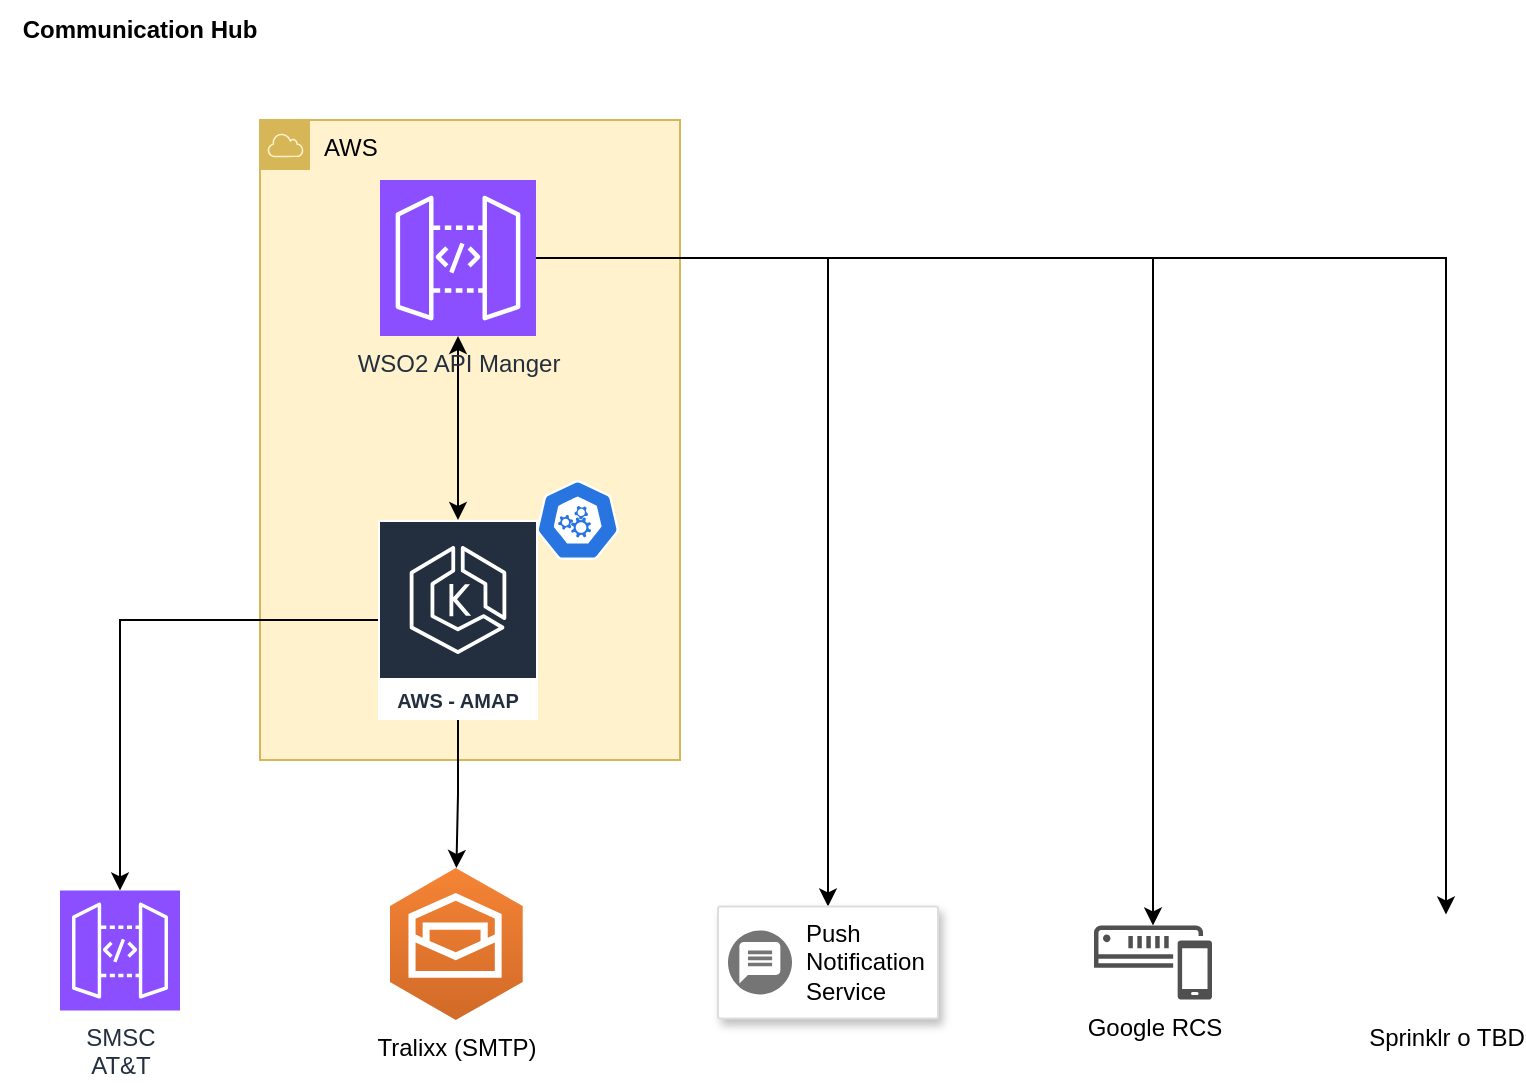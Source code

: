 <mxfile version="24.4.10" type="github" pages="2">
  <diagram name="AMAP" id="VNq9uEKA-FmvZrXafFe-">
    <mxGraphModel dx="1235" dy="664" grid="1" gridSize="10" guides="1" tooltips="1" connect="1" arrows="1" fold="1" page="1" pageScale="1" pageWidth="827" pageHeight="1169" math="0" shadow="0">
      <root>
        <mxCell id="0" />
        <mxCell id="1" parent="0" />
        <mxCell id="RSIFVudIz0YvqbiOfcaw-21" value="AWS&amp;nbsp;" style="sketch=0;outlineConnect=0;html=1;whiteSpace=wrap;fontSize=12;fontStyle=0;shape=mxgraph.aws4.group;grIcon=mxgraph.aws4.group_aws_cloud;strokeColor=#d6b656;fillColor=#fff2cc;verticalAlign=top;align=left;spacingLeft=30;dashed=0;" parent="1" vertex="1">
          <mxGeometry x="310" y="110" width="210" height="320" as="geometry" />
        </mxCell>
        <mxCell id="RSIFVudIz0YvqbiOfcaw-4" style="edgeStyle=orthogonalEdgeStyle;rounded=0;orthogonalLoop=1;jettySize=auto;html=1;startArrow=classic;startFill=1;" parent="1" source="RSIFVudIz0YvqbiOfcaw-1" target="RSIFVudIz0YvqbiOfcaw-3" edge="1">
          <mxGeometry relative="1" as="geometry" />
        </mxCell>
        <mxCell id="RSIFVudIz0YvqbiOfcaw-1" value="WSO2 API Manger" style="sketch=0;points=[[0,0,0],[0.25,0,0],[0.5,0,0],[0.75,0,0],[1,0,0],[0,1,0],[0.25,1,0],[0.5,1,0],[0.75,1,0],[1,1,0],[0,0.25,0],[0,0.5,0],[0,0.75,0],[1,0.25,0],[1,0.5,0],[1,0.75,0]];outlineConnect=0;fontColor=#232F3E;fillColor=#8C4FFF;strokeColor=#ffffff;dashed=0;verticalLabelPosition=bottom;verticalAlign=top;align=center;html=1;fontSize=12;fontStyle=0;aspect=fixed;shape=mxgraph.aws4.resourceIcon;resIcon=mxgraph.aws4.api_gateway;" parent="1" vertex="1">
          <mxGeometry x="370" y="140" width="78" height="78" as="geometry" />
        </mxCell>
        <mxCell id="RSIFVudIz0YvqbiOfcaw-7" style="edgeStyle=orthogonalEdgeStyle;rounded=0;orthogonalLoop=1;jettySize=auto;html=1;" parent="1" source="RSIFVudIz0YvqbiOfcaw-3" target="RSIFVudIz0YvqbiOfcaw-6" edge="1">
          <mxGeometry relative="1" as="geometry" />
        </mxCell>
        <mxCell id="RSIFVudIz0YvqbiOfcaw-12" style="edgeStyle=orthogonalEdgeStyle;rounded=0;orthogonalLoop=1;jettySize=auto;html=1;" parent="1" source="RSIFVudIz0YvqbiOfcaw-3" target="RSIFVudIz0YvqbiOfcaw-9" edge="1">
          <mxGeometry relative="1" as="geometry" />
        </mxCell>
        <mxCell id="RSIFVudIz0YvqbiOfcaw-13" style="edgeStyle=orthogonalEdgeStyle;rounded=0;orthogonalLoop=1;jettySize=auto;html=1;" parent="1" source="RSIFVudIz0YvqbiOfcaw-1" target="RSIFVudIz0YvqbiOfcaw-10" edge="1">
          <mxGeometry relative="1" as="geometry" />
        </mxCell>
        <mxCell id="RSIFVudIz0YvqbiOfcaw-17" style="edgeStyle=orthogonalEdgeStyle;rounded=0;orthogonalLoop=1;jettySize=auto;html=1;" parent="1" source="RSIFVudIz0YvqbiOfcaw-1" target="RSIFVudIz0YvqbiOfcaw-16" edge="1">
          <mxGeometry relative="1" as="geometry" />
        </mxCell>
        <mxCell id="RSIFVudIz0YvqbiOfcaw-19" style="edgeStyle=orthogonalEdgeStyle;rounded=0;orthogonalLoop=1;jettySize=auto;html=1;exitX=1;exitY=0.5;exitDx=0;exitDy=0;exitPerimeter=0;" parent="1" source="RSIFVudIz0YvqbiOfcaw-1" target="RSIFVudIz0YvqbiOfcaw-18" edge="1">
          <mxGeometry relative="1" as="geometry" />
        </mxCell>
        <mxCell id="RSIFVudIz0YvqbiOfcaw-3" value="&lt;font style=&quot;font-size: 10px;&quot;&gt;AWS - AMAP&lt;/font&gt;" style="sketch=0;outlineConnect=0;fontColor=#232F3E;gradientColor=none;strokeColor=#ffffff;fillColor=#232F3E;dashed=0;verticalLabelPosition=middle;verticalAlign=bottom;align=center;html=1;whiteSpace=wrap;fontSize=10;fontStyle=1;spacing=3;shape=mxgraph.aws4.productIcon;prIcon=mxgraph.aws4.eks;" parent="1" vertex="1">
          <mxGeometry x="369" y="310" width="80" height="100" as="geometry" />
        </mxCell>
        <mxCell id="RSIFVudIz0YvqbiOfcaw-5" value="" style="aspect=fixed;sketch=0;html=1;dashed=0;whitespace=wrap;fillColor=#2875E2;strokeColor=#ffffff;points=[[0.005,0.63,0],[0.1,0.2,0],[0.9,0.2,0],[0.5,0,0],[0.995,0.63,0],[0.72,0.99,0],[0.5,1,0],[0.28,0.99,0]];shape=mxgraph.kubernetes.icon2;prIcon=api" parent="1" vertex="1">
          <mxGeometry x="448" y="290" width="41.67" height="40" as="geometry" />
        </mxCell>
        <mxCell id="RSIFVudIz0YvqbiOfcaw-6" value="SMSC&lt;div&gt;AT&amp;amp;T&lt;/div&gt;" style="sketch=0;points=[[0,0,0],[0.25,0,0],[0.5,0,0],[0.75,0,0],[1,0,0],[0,1,0],[0.25,1,0],[0.5,1,0],[0.75,1,0],[1,1,0],[0,0.25,0],[0,0.5,0],[0,0.75,0],[1,0.25,0],[1,0.5,0],[1,0.75,0]];outlineConnect=0;fontColor=#232F3E;fillColor=#8C4FFF;strokeColor=#ffffff;dashed=0;verticalLabelPosition=bottom;verticalAlign=top;align=center;html=1;fontSize=12;fontStyle=0;aspect=fixed;shape=mxgraph.aws4.resourceIcon;resIcon=mxgraph.aws4.api_gateway;" parent="1" vertex="1">
          <mxGeometry x="210" y="495.25" width="60" height="60" as="geometry" />
        </mxCell>
        <mxCell id="RSIFVudIz0YvqbiOfcaw-9" value="Tralixx (SMTP)" style="outlineConnect=0;dashed=0;verticalLabelPosition=bottom;verticalAlign=top;align=center;html=1;shape=mxgraph.aws3.workmail;fillColor=#D16A28;gradientColor=#F58435;gradientDirection=north;" parent="1" vertex="1">
          <mxGeometry x="375" y="484" width="66.35" height="76" as="geometry" />
        </mxCell>
        <mxCell id="RSIFVudIz0YvqbiOfcaw-10" value="" style="strokeColor=#dddddd;shadow=1;strokeWidth=1;rounded=1;absoluteArcSize=1;arcSize=2;" parent="1" vertex="1">
          <mxGeometry x="539" y="503.25" width="110" height="56" as="geometry" />
        </mxCell>
        <mxCell id="RSIFVudIz0YvqbiOfcaw-11" value="Push&#xa;Notification&#xa;Service" style="sketch=0;dashed=0;connectable=0;html=1;fillColor=#757575;strokeColor=none;shape=mxgraph.gcp2.push_notification_service;part=1;labelPosition=right;verticalLabelPosition=middle;align=left;verticalAlign=middle;spacingLeft=5;fontSize=12;" parent="RSIFVudIz0YvqbiOfcaw-10" vertex="1">
          <mxGeometry y="0.5" width="32" height="32" relative="1" as="geometry">
            <mxPoint x="5" y="-16" as="offset" />
          </mxGeometry>
        </mxCell>
        <mxCell id="RSIFVudIz0YvqbiOfcaw-16" value="Google RCS" style="sketch=0;pointerEvents=1;shadow=0;dashed=0;html=1;strokeColor=none;fillColor=#505050;labelPosition=center;verticalLabelPosition=bottom;verticalAlign=top;outlineConnect=0;align=center;shape=mxgraph.office.communications.sms_gateway;" parent="1" vertex="1">
          <mxGeometry x="727" y="512.75" width="59" height="37" as="geometry" />
        </mxCell>
        <mxCell id="RSIFVudIz0YvqbiOfcaw-18" value="Sprinklr o TBD" style="shape=image;html=1;verticalAlign=top;verticalLabelPosition=bottom;labelBackgroundColor=#ffffff;imageAspect=0;aspect=fixed;image=https://cdn3.iconfinder.com/data/icons/2018-social-media-logotypes/1000/2018_social_media_popular_app_logo-whatsapp-128.png" parent="1" vertex="1">
          <mxGeometry x="879" y="507.25" width="48" height="48" as="geometry" />
        </mxCell>
        <mxCell id="RSIFVudIz0YvqbiOfcaw-20" value="" style="shape=image;verticalLabelPosition=bottom;labelBackgroundColor=default;verticalAlign=top;aspect=fixed;imageAspect=0;image=https://d31eovcmofbjgi.cloudfront.net/wp-content/uploads/2020/03/API-MANAGER-e1585670045427.png;" parent="1" vertex="1">
          <mxGeometry x="449" y="130" width="145.82" height="44.35" as="geometry" />
        </mxCell>
        <mxCell id="RSIFVudIz0YvqbiOfcaw-22" value="Communication Hub" style="text;html=1;align=center;verticalAlign=middle;whiteSpace=wrap;rounded=0;fontStyle=1" parent="1" vertex="1">
          <mxGeometry x="180" y="50" width="140" height="30" as="geometry" />
        </mxCell>
      </root>
    </mxGraphModel>
  </diagram>
  <diagram name="OCI" id="EIpBdUsNTT5jqfAQI4Gn">
    <mxGraphModel dx="1195" dy="650" grid="1" gridSize="10" guides="1" tooltips="1" connect="1" arrows="1" fold="1" page="1" pageScale="1" pageWidth="1169" pageHeight="827" math="0" shadow="0">
      <root>
        <mxCell id="VA1_CAs89EwJAqesmT9H-0" />
        <mxCell id="VA1_CAs89EwJAqesmT9H-1" parent="VA1_CAs89EwJAqesmT9H-0" />
        <mxCell id="WlkyiADyGSmWSEiYD9BT-27" value="&lt;font color=&quot;#330000&quot;&gt;On-Premise AT&amp;amp;T&lt;/font&gt;" style="sketch=0;outlineConnect=0;html=1;whiteSpace=wrap;fontSize=12;fontStyle=0;shape=mxgraph.aws4.group;grIcon=mxgraph.aws4.group_on_premise;strokeColor=#6c8ebf;fillColor=#dae8fc;verticalAlign=top;align=left;spacingLeft=30;dashed=0;" parent="VA1_CAs89EwJAqesmT9H-1" vertex="1">
          <mxGeometry x="320" y="470" width="410" height="132" as="geometry" />
        </mxCell>
        <mxCell id="WlkyiADyGSmWSEiYD9BT-31" value="Meta" style="sketch=0;outlineConnect=0;html=1;whiteSpace=wrap;fontSize=12;fontStyle=0;shape=mxgraph.aws4.group;grIcon=mxgraph.aws4.group_aws_cloud;strokeColor=#82b366;fillColor=#d5e8d4;verticalAlign=top;align=left;spacingLeft=30;dashed=0;" parent="VA1_CAs89EwJAqesmT9H-1" vertex="1">
          <mxGeometry x="880" y="471" width="160" height="130" as="geometry" />
        </mxCell>
        <mxCell id="VA1_CAs89EwJAqesmT9H-2" value="AWS - AT&amp;amp;T" style="sketch=0;outlineConnect=0;html=1;whiteSpace=wrap;fontSize=12;fontStyle=0;shape=mxgraph.aws4.group;grIcon=mxgraph.aws4.group_aws_cloud;strokeColor=#d6b656;fillColor=#fff2cc;verticalAlign=top;align=left;spacingLeft=30;dashed=0;" parent="VA1_CAs89EwJAqesmT9H-1" vertex="1">
          <mxGeometry x="400" y="50" width="270" height="170" as="geometry" />
        </mxCell>
        <mxCell id="WlkyiADyGSmWSEiYD9BT-34" style="edgeStyle=orthogonalEdgeStyle;rounded=0;orthogonalLoop=1;jettySize=auto;html=1;startArrow=classic;startFill=1;entryX=1;entryY=0.5;entryDx=0;entryDy=0;entryPerimeter=0;" parent="VA1_CAs89EwJAqesmT9H-1" source="WlkyiADyGSmWSEiYD9BT-2" target="VA1_CAs89EwJAqesmT9H-4" edge="1">
          <mxGeometry relative="1" as="geometry">
            <Array as="points">
              <mxPoint x="810" y="140" />
              <mxPoint x="578" y="140" />
            </Array>
          </mxGeometry>
        </mxCell>
        <mxCell id="VA1_CAs89EwJAqesmT9H-4" value="" style="sketch=0;points=[[0,0,0],[0.25,0,0],[0.5,0,0],[0.75,0,0],[1,0,0],[0,1,0],[0.25,1,0],[0.5,1,0],[0.75,1,0],[1,1,0],[0,0.25,0],[0,0.5,0],[0,0.75,0],[1,0.25,0],[1,0.5,0],[1,0.75,0]];outlineConnect=0;fontColor=#232F3E;fillColor=#8C4FFF;strokeColor=#ffffff;dashed=0;verticalLabelPosition=bottom;verticalAlign=top;align=center;html=1;fontSize=12;fontStyle=0;aspect=fixed;shape=mxgraph.aws4.resourceIcon;resIcon=mxgraph.aws4.api_gateway;" parent="VA1_CAs89EwJAqesmT9H-1" vertex="1">
          <mxGeometry x="500" y="98" width="78" height="78" as="geometry" />
        </mxCell>
        <mxCell id="VA1_CAs89EwJAqesmT9H-18" value="" style="shape=image;verticalLabelPosition=bottom;labelBackgroundColor=default;verticalAlign=top;aspect=fixed;imageAspect=0;image=https://d31eovcmofbjgi.cloudfront.net/wp-content/uploads/2020/03/API-MANAGER-e1585670045427.png;clipPath=inset(17.03% 1.33% 14.84% 0%);" parent="VA1_CAs89EwJAqesmT9H-1" vertex="1">
          <mxGeometry x="550" y="190" width="113" height="23.669" as="geometry" />
        </mxCell>
        <mxCell id="VA1_CAs89EwJAqesmT9H-19" value="Communication Hub&lt;div style=&quot;font-size: 16px;&quot;&gt;V 1.0&lt;/div&gt;" style="text;html=1;align=left;verticalAlign=middle;whiteSpace=wrap;rounded=0;fontStyle=1;fontSize=16;" parent="VA1_CAs89EwJAqesmT9H-1" vertex="1">
          <mxGeometry x="40" y="50" width="230" height="30" as="geometry" />
        </mxCell>
        <UserObject label="https://apim.docs.wso2.com/en/4.1.0/reference/connectors/smpp-connector/smpp-inbound-endpoint-example/" link="https://apim.docs.wso2.com/en/4.1.0/reference/connectors/smpp-connector/smpp-inbound-endpoint-example/" id="WlkyiADyGSmWSEiYD9BT-8">
          <mxCell style="text;whiteSpace=wrap;" parent="VA1_CAs89EwJAqesmT9H-1" vertex="1">
            <mxGeometry x="25" y="700" width="750" height="50" as="geometry" />
          </mxCell>
        </UserObject>
        <mxCell id="WlkyiADyGSmWSEiYD9BT-13" value="SMPP" style="shape=module;align=left;spacingLeft=20;align=center;verticalAlign=top;whiteSpace=wrap;html=1;fillColor=#dae8fc;strokeColor=#6c8ebf;" parent="VA1_CAs89EwJAqesmT9H-1" vertex="1">
          <mxGeometry x="350" y="530" width="100" height="50" as="geometry" />
        </mxCell>
        <mxCell id="WlkyiADyGSmWSEiYD9BT-15" style="edgeStyle=orthogonalEdgeStyle;rounded=0;orthogonalLoop=1;jettySize=auto;html=1;startArrow=classic;startFill=1;" parent="VA1_CAs89EwJAqesmT9H-1" source="VA1_CAs89EwJAqesmT9H-4" target="WlkyiADyGSmWSEiYD9BT-25" edge="1">
          <mxGeometry relative="1" as="geometry">
            <mxPoint x="259.75" y="190.24" as="targetPoint" />
          </mxGeometry>
        </mxCell>
        <UserObject label="https://ei.docs.wso2.com/en/latest/micro-integrator/references/connectors/google-firebase-connector/google-firebase-connector-example/" link="https://ei.docs.wso2.com/en/latest/micro-integrator/references/connectors/google-firebase-connector/google-firebase-connector-example/" id="WlkyiADyGSmWSEiYD9BT-19">
          <mxCell style="text;whiteSpace=wrap;" parent="VA1_CAs89EwJAqesmT9H-1" vertex="1">
            <mxGeometry x="24" y="740" width="780" height="50" as="geometry" />
          </mxCell>
        </UserObject>
        <mxCell id="WlkyiADyGSmWSEiYD9BT-26" style="edgeStyle=orthogonalEdgeStyle;rounded=0;orthogonalLoop=1;jettySize=auto;html=1;startArrow=classic;startFill=1;" parent="VA1_CAs89EwJAqesmT9H-1" source="WlkyiADyGSmWSEiYD9BT-25" target="WlkyiADyGSmWSEiYD9BT-13" edge="1">
          <mxGeometry relative="1" as="geometry" />
        </mxCell>
        <mxCell id="WlkyiADyGSmWSEiYD9BT-25" value="WSO2 Integrator" style="sketch=0;outlineConnect=0;fontColor=#232F3E;gradientColor=none;fillColor=#7AA116;strokeColor=none;dashed=0;verticalLabelPosition=bottom;verticalAlign=top;align=center;html=1;fontSize=12;fontStyle=0;aspect=fixed;pointerEvents=1;shape=mxgraph.aws4.connector;" parent="VA1_CAs89EwJAqesmT9H-1" vertex="1">
          <mxGeometry x="231" y="308" width="78" height="29" as="geometry" />
        </mxCell>
        <mxCell id="WlkyiADyGSmWSEiYD9BT-32" value="" style="group" parent="VA1_CAs89EwJAqesmT9H-1" vertex="1" connectable="0">
          <mxGeometry x="48" y="470" width="245" height="130" as="geometry" />
        </mxCell>
        <mxCell id="WlkyiADyGSmWSEiYD9BT-20" value="Google" style="sketch=0;outlineConnect=0;html=1;whiteSpace=wrap;fontSize=12;fontStyle=0;shape=mxgraph.aws4.group;grIcon=mxgraph.aws4.group_aws_cloud;strokeColor=#6c8ebf;fillColor=#dae8fc;verticalAlign=top;align=left;spacingLeft=30;dashed=0;" parent="WlkyiADyGSmWSEiYD9BT-32" vertex="1">
          <mxGeometry width="245" height="130" as="geometry" />
        </mxCell>
        <mxCell id="WlkyiADyGSmWSEiYD9BT-17" value="" style="strokeColor=#dddddd;shadow=1;strokeWidth=1;rounded=1;absoluteArcSize=1;arcSize=2;" parent="WlkyiADyGSmWSEiYD9BT-32" vertex="1">
          <mxGeometry x="18" y="35" width="100" height="60" as="geometry" />
        </mxCell>
        <mxCell id="WlkyiADyGSmWSEiYD9BT-18" value="Firebase" style="sketch=0;dashed=0;connectable=0;html=1;fillColor=#5184F3;strokeColor=none;shape=mxgraph.gcp2.firebase;part=1;labelPosition=right;verticalLabelPosition=middle;align=left;verticalAlign=middle;spacingLeft=5;fontColor=#999999;fontSize=12;" parent="WlkyiADyGSmWSEiYD9BT-17" vertex="1">
          <mxGeometry width="32.4" height="45" relative="1" as="geometry">
            <mxPoint x="5" y="7" as="offset" />
          </mxGeometry>
        </mxCell>
        <mxCell id="WlkyiADyGSmWSEiYD9BT-21" value="Google RCS" style="html=1;verticalLabelPosition=bottom;align=center;labelBackgroundColor=#ffffff;verticalAlign=top;strokeWidth=2;strokeColor=#0080F0;shadow=0;dashed=0;shape=mxgraph.ios7.icons.chat;" parent="WlkyiADyGSmWSEiYD9BT-32" vertex="1">
          <mxGeometry x="155" y="43.75" width="66.67" height="40" as="geometry" />
        </mxCell>
        <mxCell id="WlkyiADyGSmWSEiYD9BT-33" value="Tralixx" style="shape=module;align=left;spacingLeft=20;align=center;verticalAlign=top;whiteSpace=wrap;html=1;fillColor=#dae8fc;strokeColor=#6c8ebf;" parent="VA1_CAs89EwJAqesmT9H-1" vertex="1">
          <mxGeometry x="606" y="530" width="100" height="50" as="geometry" />
        </mxCell>
        <mxCell id="WlkyiADyGSmWSEiYD9BT-35" value="" style="shape=image;html=1;verticalAlign=top;verticalLabelPosition=bottom;labelBackgroundColor=#ffffff;imageAspect=0;aspect=fixed;image=https://cdn3.iconfinder.com/data/icons/2018-social-media-logotypes/1000/2018_social_media_popular_app_logo-whatsapp-128.png" parent="VA1_CAs89EwJAqesmT9H-1" vertex="1">
          <mxGeometry x="946" y="516.5" width="39" height="39" as="geometry" />
        </mxCell>
        <mxCell id="WlkyiADyGSmWSEiYD9BT-37" value="" style="shape=image;verticalLabelPosition=bottom;labelBackgroundColor=default;verticalAlign=top;aspect=fixed;imageAspect=0;image=https://d31eovcmofbjgi.cloudfront.net/wp-content/uploads/2020/03/API-MANAGER-e1585670045427.png;clipPath=inset(17.03% 58.33% 14.84% 0%);" parent="VA1_CAs89EwJAqesmT9H-1" vertex="1">
          <mxGeometry x="968" y="370" width="46.37" height="23" as="geometry" />
        </mxCell>
        <mxCell id="WlkyiADyGSmWSEiYD9BT-38" value="" style="outlineConnect=0;dashed=0;verticalLabelPosition=bottom;verticalAlign=top;align=center;html=1;shape=mxgraph.aws3.internet_2;fillColor=#dae8fc;strokeColor=#6c8ebf;" parent="VA1_CAs89EwJAqesmT9H-1" vertex="1">
          <mxGeometry x="974.99" y="345" width="32.39" height="22" as="geometry" />
        </mxCell>
        <mxCell id="WlkyiADyGSmWSEiYD9BT-40" value="" style="shape=image;verticalLabelPosition=bottom;labelBackgroundColor=default;verticalAlign=top;aspect=fixed;imageAspect=0;image=https://d31eovcmofbjgi.cloudfront.net/wp-content/uploads/2020/03/API-MANAGER-e1585670045427.png;clipPath=inset(17.03% 58.33% 14.84% 0%);" parent="VA1_CAs89EwJAqesmT9H-1" vertex="1">
          <mxGeometry x="58" y="432" width="46.37" height="23" as="geometry" />
        </mxCell>
        <mxCell id="WlkyiADyGSmWSEiYD9BT-41" value="" style="outlineConnect=0;dashed=0;verticalLabelPosition=bottom;verticalAlign=top;align=center;html=1;shape=mxgraph.aws3.internet_2;fillColor=#dae8fc;strokeColor=#6c8ebf;" parent="VA1_CAs89EwJAqesmT9H-1" vertex="1">
          <mxGeometry x="64.99" y="407" width="32.39" height="22" as="geometry" />
        </mxCell>
        <mxCell id="WlkyiADyGSmWSEiYD9BT-44" value="" style="shape=rect;shadow=0;" parent="VA1_CAs89EwJAqesmT9H-1" vertex="1">
          <mxGeometry x="680" width="164" height="100" as="geometry" />
        </mxCell>
        <mxCell id="WlkyiADyGSmWSEiYD9BT-45" value="SMS API" style="shape=rect;strokeColor=none;fontSize=10;fontColor=#000000;resizeWidth=1;align=left;spacingLeft=25;spacingTop=2;whiteSpace=wrap;html=1;" parent="WlkyiADyGSmWSEiYD9BT-44" vertex="1">
          <mxGeometry width="164" height="20" relative="1" as="geometry" />
        </mxCell>
        <mxCell id="WlkyiADyGSmWSEiYD9BT-46" value="" style="shape=rect;rounded=1;rSize=3;strokeColor=none;fillColor=#FF9501;" parent="WlkyiADyGSmWSEiYD9BT-45" vertex="1">
          <mxGeometry y="0.5" width="15" height="15" relative="1" as="geometry">
            <mxPoint x="5" y="-7.5" as="offset" />
          </mxGeometry>
        </mxCell>
        <mxCell id="WlkyiADyGSmWSEiYD9BT-47" value="" style="shape=mxgraph.ios7.misc.right;strokeColor=#666666;" parent="WlkyiADyGSmWSEiYD9BT-45" vertex="1">
          <mxGeometry x="1" y="0.5" width="5" height="10" relative="1" as="geometry">
            <mxPoint x="-15" y="-5" as="offset" />
          </mxGeometry>
        </mxCell>
        <mxCell id="WlkyiADyGSmWSEiYD9BT-48" value="Push Notifications API" style="shape=rect;strokeColor=none;fontSize=10;fontColor=#000000;resizeWidth=1;align=left;spacingLeft=25;spacingTop=2;whiteSpace=wrap;html=1;" parent="WlkyiADyGSmWSEiYD9BT-44" vertex="1">
          <mxGeometry width="164" height="20" relative="1" as="geometry">
            <mxPoint y="20" as="offset" />
          </mxGeometry>
        </mxCell>
        <mxCell id="WlkyiADyGSmWSEiYD9BT-49" value="" style="shape=rect;rounded=1;rSize=3;strokeColor=none;fillColor=#FF3B2F;" parent="WlkyiADyGSmWSEiYD9BT-48" vertex="1">
          <mxGeometry y="0.5" width="15" height="15" relative="1" as="geometry">
            <mxPoint x="5" y="-7.5" as="offset" />
          </mxGeometry>
        </mxCell>
        <mxCell id="WlkyiADyGSmWSEiYD9BT-50" value="" style="shape=mxgraph.ios7.misc.right;strokeColor=#666666;" parent="WlkyiADyGSmWSEiYD9BT-48" vertex="1">
          <mxGeometry x="1" y="0.5" width="5" height="10" relative="1" as="geometry">
            <mxPoint x="-15" y="-5" as="offset" />
          </mxGeometry>
        </mxCell>
        <mxCell id="WlkyiADyGSmWSEiYD9BT-51" value="Mail Service API" style="shape=rect;strokeColor=none;fontSize=10;fontColor=#000000;resizeWidth=1;align=left;spacingLeft=25;spacingTop=2;whiteSpace=wrap;html=1;" parent="WlkyiADyGSmWSEiYD9BT-44" vertex="1">
          <mxGeometry width="164" height="20" relative="1" as="geometry">
            <mxPoint y="40" as="offset" />
          </mxGeometry>
        </mxCell>
        <mxCell id="WlkyiADyGSmWSEiYD9BT-52" value="" style="shape=rect;rounded=1;rSize=3;strokeColor=none;fillColor=#4CDA64;" parent="WlkyiADyGSmWSEiYD9BT-51" vertex="1">
          <mxGeometry y="0.5" width="15" height="15" relative="1" as="geometry">
            <mxPoint x="5" y="-7.5" as="offset" />
          </mxGeometry>
        </mxCell>
        <mxCell id="WlkyiADyGSmWSEiYD9BT-53" value="" style="shape=mxgraph.ios7.misc.right;strokeColor=#666666;" parent="WlkyiADyGSmWSEiYD9BT-51" vertex="1">
          <mxGeometry x="1" y="0.5" width="5" height="10" relative="1" as="geometry">
            <mxPoint x="-15" y="-5" as="offset" />
          </mxGeometry>
        </mxCell>
        <mxCell id="WlkyiADyGSmWSEiYD9BT-54" value="Google RCS API" style="shape=rect;strokeColor=none;fontSize=10;fontColor=#000000;resizeWidth=1;align=left;spacingLeft=25;spacingTop=2;whiteSpace=wrap;html=1;" parent="WlkyiADyGSmWSEiYD9BT-44" vertex="1">
          <mxGeometry width="164" height="20" relative="1" as="geometry">
            <mxPoint y="60" as="offset" />
          </mxGeometry>
        </mxCell>
        <mxCell id="WlkyiADyGSmWSEiYD9BT-55" value="" style="shape=rect;rounded=1;rSize=3;strokeColor=none;fillColor=#007AFF;" parent="WlkyiADyGSmWSEiYD9BT-54" vertex="1">
          <mxGeometry y="0.5" width="15" height="15" relative="1" as="geometry">
            <mxPoint x="5" y="-7.5" as="offset" />
          </mxGeometry>
        </mxCell>
        <mxCell id="WlkyiADyGSmWSEiYD9BT-56" value="" style="shape=mxgraph.ios7.misc.right;strokeColor=#666666;" parent="WlkyiADyGSmWSEiYD9BT-54" vertex="1">
          <mxGeometry x="1" y="0.5" width="5" height="10" relative="1" as="geometry">
            <mxPoint x="-15" y="-5" as="offset" />
          </mxGeometry>
        </mxCell>
        <mxCell id="WlkyiADyGSmWSEiYD9BT-57" value="WhatsApp API" style="shape=rect;strokeColor=none;fontSize=10;fontColor=#000000;resizeWidth=1;align=left;spacingLeft=25;spacingTop=2;whiteSpace=wrap;html=1;" parent="WlkyiADyGSmWSEiYD9BT-44" vertex="1">
          <mxGeometry width="164" height="20" relative="1" as="geometry">
            <mxPoint y="80" as="offset" />
          </mxGeometry>
        </mxCell>
        <mxCell id="WlkyiADyGSmWSEiYD9BT-58" value="" style="shape=rect;rounded=1;rSize=3;strokeColor=none;fillColor=#5855D6;" parent="WlkyiADyGSmWSEiYD9BT-57" vertex="1">
          <mxGeometry y="0.5" width="15" height="15" relative="1" as="geometry">
            <mxPoint x="5" y="-7.5" as="offset" />
          </mxGeometry>
        </mxCell>
        <mxCell id="WlkyiADyGSmWSEiYD9BT-59" value="" style="shape=mxgraph.ios7.misc.right;strokeColor=#666666;" parent="WlkyiADyGSmWSEiYD9BT-57" vertex="1">
          <mxGeometry x="1" y="0.5" width="5" height="10" relative="1" as="geometry">
            <mxPoint x="-15" y="-5" as="offset" />
          </mxGeometry>
        </mxCell>
        <mxCell id="WlkyiADyGSmWSEiYD9BT-64" value="" style="group;rotation=90;" parent="VA1_CAs89EwJAqesmT9H-1" vertex="1" connectable="0">
          <mxGeometry x="687" y="317" width="250" height="112" as="geometry" />
        </mxCell>
        <mxCell id="WlkyiADyGSmWSEiYD9BT-65" value="" style="group" parent="WlkyiADyGSmWSEiYD9BT-64" vertex="1" connectable="0">
          <mxGeometry x="-80" y="-30" width="330" height="142" as="geometry" />
        </mxCell>
        <mxCell id="WlkyiADyGSmWSEiYD9BT-2" value="Oracle Cloud - AT&amp;amp;T" style="sketch=0;outlineConnect=0;html=1;whiteSpace=wrap;fontSize=12;fontStyle=0;shape=mxgraph.aws4.group;grIcon=mxgraph.aws4.group_aws_cloud;strokeColor=#b85450;fillColor=#f8cecc;verticalAlign=top;align=left;spacingLeft=30;dashed=0;" parent="WlkyiADyGSmWSEiYD9BT-65" vertex="1">
          <mxGeometry width="330.0" height="142" as="geometry" />
        </mxCell>
        <mxCell id="WlkyiADyGSmWSEiYD9BT-7" value="MS Mail" style="aspect=fixed;sketch=0;html=1;dashed=0;whitespace=wrap;verticalLabelPosition=bottom;verticalAlign=top;fillColor=#2875E2;strokeColor=#ffffff;points=[[0.005,0.63,0],[0.1,0.2,0],[0.9,0.2,0],[0.5,0,0],[0.995,0.63,0],[0.72,0.99,0],[0.5,1,0],[0.28,0.99,0]];shape=mxgraph.kubernetes.icon2;prIcon=api" parent="WlkyiADyGSmWSEiYD9BT-65" vertex="1">
          <mxGeometry x="108.232" y="46.911" width="50" height="48" as="geometry" />
        </mxCell>
        <mxCell id="WlkyiADyGSmWSEiYD9BT-30" value="MS WhatsAPP" style="aspect=fixed;sketch=0;html=1;dashed=0;whitespace=wrap;verticalLabelPosition=bottom;verticalAlign=top;fillColor=#2875E2;strokeColor=#ffffff;points=[[0.005,0.63,0],[0.1,0.2,0],[0.9,0.2,0],[0.5,0,0],[0.995,0.63,0],[0.72,0.99,0],[0.5,1,0],[0.28,0.99,0]];shape=mxgraph.kubernetes.icon2;prIcon=api" parent="WlkyiADyGSmWSEiYD9BT-65" vertex="1">
          <mxGeometry x="239.485" y="46.911" width="50" height="48" as="geometry" />
        </mxCell>
        <mxCell id="WlkyiADyGSmWSEiYD9BT-72" value="&lt;b&gt;Communication&amp;nbsp;&lt;/b&gt;&lt;div&gt;&lt;b&gt;Hub&lt;/b&gt;&lt;/div&gt;" style="aspect=fixed;sketch=0;html=1;dashed=0;whitespace=wrap;verticalLabelPosition=bottom;verticalAlign=top;fillColor=#e1d5e7;strokeColor=#9673a6;points=[[0.005,0.63,0],[0.1,0.2,0],[0.9,0.2,0],[0.5,0,0],[0.995,0.63,0],[0.72,0.99,0],[0.5,1,0],[0.28,0.99,0]];shape=mxgraph.kubernetes.icon2;prIcon=api" parent="WlkyiADyGSmWSEiYD9BT-65" vertex="1">
          <mxGeometry x="22.666" y="46.911" width="50" height="48" as="geometry" />
        </mxCell>
        <mxCell id="T_b93B8hsP3N_y26fPVD-0" value="RCS" style="aspect=fixed;sketch=0;html=1;dashed=0;whitespace=wrap;verticalLabelPosition=bottom;verticalAlign=top;fillColor=#2875E2;strokeColor=#ffffff;points=[[0.005,0.63,0],[0.1,0.2,0],[0.9,0.2,0],[0.5,0,0],[0.995,0.63,0],[0.72,0.99,0],[0.5,1,0],[0.28,0.99,0]];shape=mxgraph.kubernetes.icon2;prIcon=api" vertex="1" parent="WlkyiADyGSmWSEiYD9BT-65">
          <mxGeometry x="173.002" y="46.911" width="50" height="48" as="geometry" />
        </mxCell>
        <mxCell id="WlkyiADyGSmWSEiYD9BT-36" style="edgeStyle=orthogonalEdgeStyle;rounded=0;orthogonalLoop=1;jettySize=auto;html=1;startArrow=classic;startFill=1;dashed=1;dashPattern=8 8;" parent="VA1_CAs89EwJAqesmT9H-1" source="WlkyiADyGSmWSEiYD9BT-30" target="WlkyiADyGSmWSEiYD9BT-35" edge="1">
          <mxGeometry relative="1" as="geometry" />
        </mxCell>
        <mxCell id="WlkyiADyGSmWSEiYD9BT-69" style="edgeStyle=orthogonalEdgeStyle;rounded=0;orthogonalLoop=1;jettySize=auto;html=1;entryX=0.5;entryY=1;entryDx=0;entryDy=0;entryPerimeter=0;exitX=0.5;exitY=0;exitDx=0;exitDy=0;startArrow=classic;startFill=1;" parent="VA1_CAs89EwJAqesmT9H-1" source="WlkyiADyGSmWSEiYD9BT-66" target="VA1_CAs89EwJAqesmT9H-4" edge="1">
          <mxGeometry relative="1" as="geometry">
            <mxPoint x="539" y="278" as="targetPoint" />
          </mxGeometry>
        </mxCell>
        <mxCell id="WlkyiADyGSmWSEiYD9BT-66" value="Campaign" style="shape=module;align=left;spacingLeft=20;align=center;verticalAlign=top;whiteSpace=wrap;html=1;fillColor=#dae8fc;strokeColor=#6c8ebf;" parent="VA1_CAs89EwJAqesmT9H-1" vertex="1">
          <mxGeometry x="489" y="490" width="100" height="50" as="geometry" />
        </mxCell>
        <mxCell id="WlkyiADyGSmWSEiYD9BT-71" style="edgeStyle=orthogonalEdgeStyle;rounded=0;orthogonalLoop=1;jettySize=auto;html=1;entryX=0.5;entryY=1;entryDx=0;entryDy=0;entryPerimeter=0;startArrow=classic;startFill=1;" parent="VA1_CAs89EwJAqesmT9H-1" source="WlkyiADyGSmWSEiYD9BT-33" target="WlkyiADyGSmWSEiYD9BT-7" edge="1">
          <mxGeometry relative="1" as="geometry" />
        </mxCell>
        <mxCell id="WlkyiADyGSmWSEiYD9BT-28" style="edgeStyle=orthogonalEdgeStyle;rounded=0;orthogonalLoop=1;jettySize=auto;html=1;startArrow=classic;startFill=1;dashed=1;" parent="VA1_CAs89EwJAqesmT9H-1" source="WlkyiADyGSmWSEiYD9BT-25" target="WlkyiADyGSmWSEiYD9BT-17" edge="1">
          <mxGeometry relative="1" as="geometry" />
        </mxCell>
        <mxCell id="T_b93B8hsP3N_y26fPVD-2" style="edgeStyle=orthogonalEdgeStyle;rounded=0;orthogonalLoop=1;jettySize=auto;html=1;startArrow=classic;startFill=1;dashed=1;dashPattern=8 8;fillColor=#f8cecc;strokeColor=#B81B09;" edge="1" parent="VA1_CAs89EwJAqesmT9H-1" source="T_b93B8hsP3N_y26fPVD-0" target="WlkyiADyGSmWSEiYD9BT-21">
          <mxGeometry relative="1" as="geometry">
            <Array as="points">
              <mxPoint x="805" y="640" />
              <mxPoint x="236" y="640" />
            </Array>
          </mxGeometry>
        </mxCell>
        <mxCell id="T_b93B8hsP3N_y26fPVD-4" value="" style="shape=image;verticalLabelPosition=bottom;labelBackgroundColor=default;verticalAlign=top;aspect=fixed;imageAspect=0;image=https://d31eovcmofbjgi.cloudfront.net/wp-content/uploads/2020/03/API-MANAGER-e1585670045427.png;clipPath=inset(17.03% 58.33% 14.84% 0%);" vertex="1" parent="VA1_CAs89EwJAqesmT9H-1">
          <mxGeometry x="740" y="635" width="46.37" height="23" as="geometry" />
        </mxCell>
        <mxCell id="T_b93B8hsP3N_y26fPVD-5" value="" style="outlineConnect=0;dashed=0;verticalLabelPosition=bottom;verticalAlign=top;align=center;html=1;shape=mxgraph.aws3.internet_2;fillColor=#dae8fc;strokeColor=#6c8ebf;" vertex="1" parent="VA1_CAs89EwJAqesmT9H-1">
          <mxGeometry x="746.99" y="610" width="32.39" height="22" as="geometry" />
        </mxCell>
        <mxCell id="T_b93B8hsP3N_y26fPVD-6" value="Monitor" style="image;aspect=fixed;html=1;points=[];align=center;fontSize=12;image=img/lib/azure2/management_governance/Metrics.svg;" vertex="1" parent="VA1_CAs89EwJAqesmT9H-1">
          <mxGeometry x="300" y="140" width="54.8" height="68" as="geometry" />
        </mxCell>
        <mxCell id="T_b93B8hsP3N_y26fPVD-7" value="Log" style="sketch=0;outlineConnect=0;fontColor=#232F3E;gradientColor=none;fillColor=#E7157B;strokeColor=none;dashed=0;verticalLabelPosition=bottom;verticalAlign=top;align=center;html=1;fontSize=12;fontStyle=0;aspect=fixed;pointerEvents=1;shape=mxgraph.aws4.cloudwatch_logs;" vertex="1" parent="VA1_CAs89EwJAqesmT9H-1">
          <mxGeometry x="300" y="57" width="57.83" height="43" as="geometry" />
        </mxCell>
        <mxCell id="T_b93B8hsP3N_y26fPVD-8" value="1. Asincrono" style="text;html=1;align=center;verticalAlign=middle;resizable=0;points=[];autosize=1;strokeColor=none;fillColor=none;" vertex="1" parent="VA1_CAs89EwJAqesmT9H-1">
          <mxGeometry x="968" y="80" width="90" height="30" as="geometry" />
        </mxCell>
      </root>
    </mxGraphModel>
  </diagram>
</mxfile>
